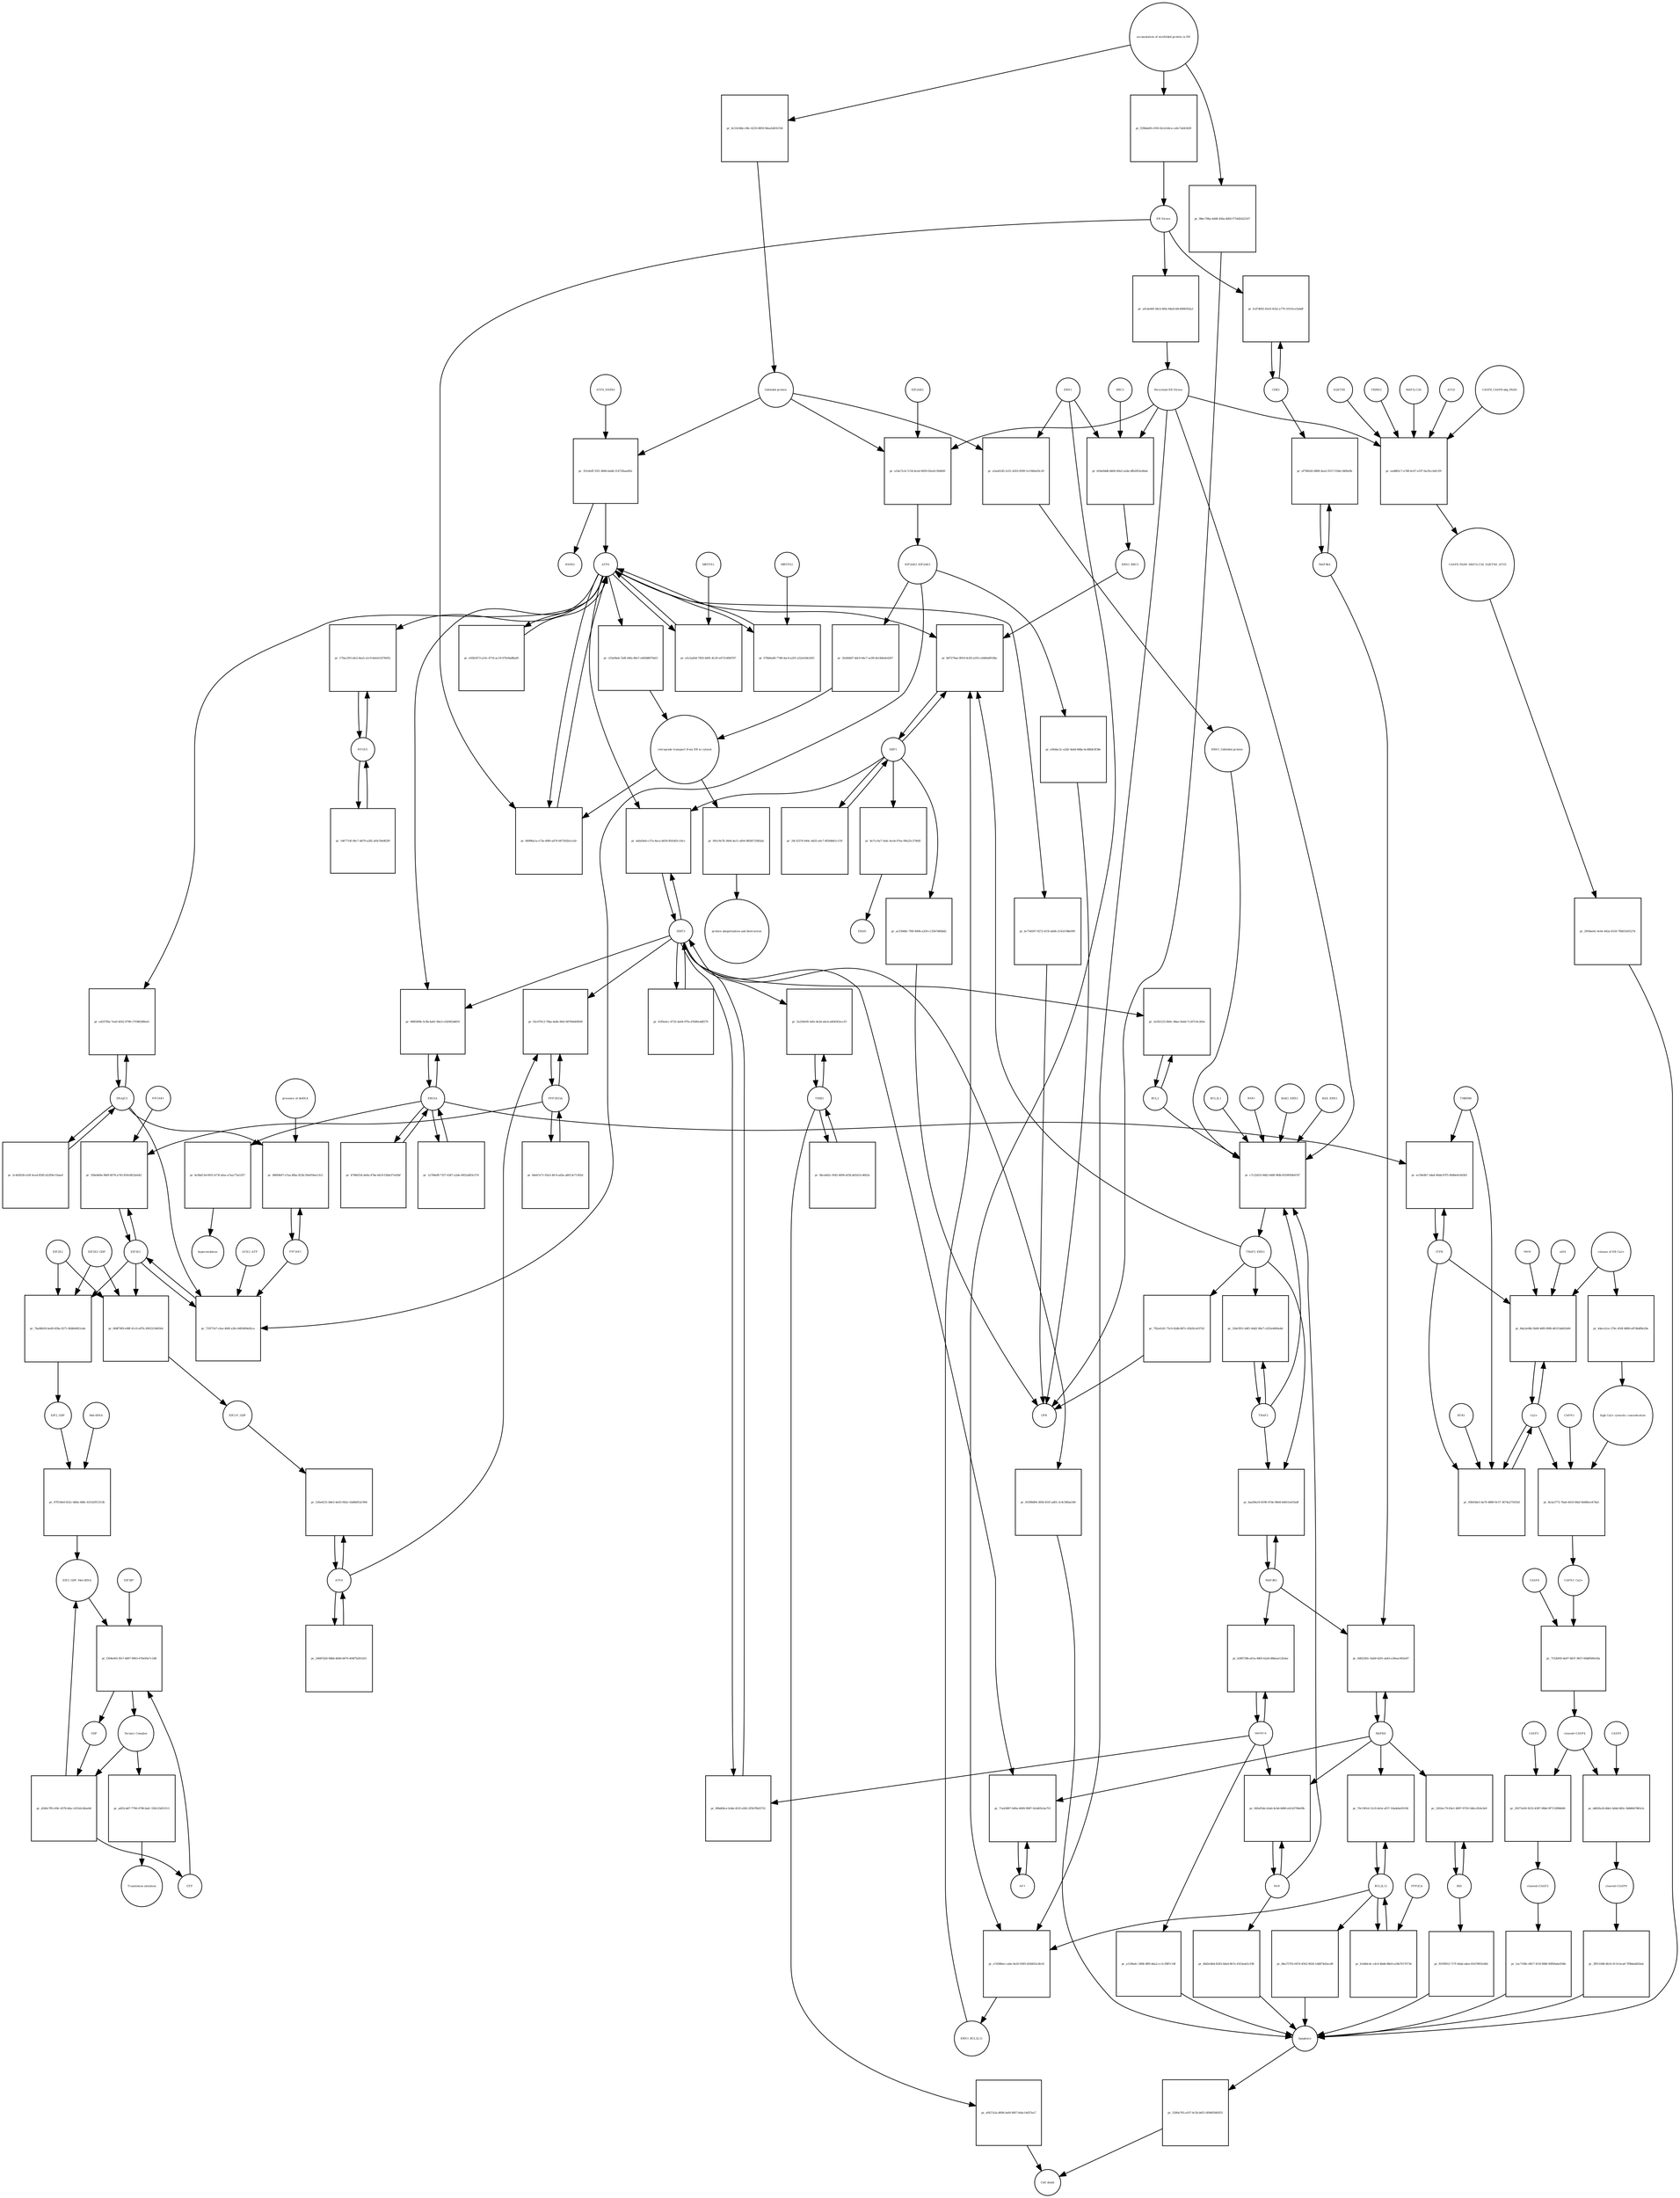 strict digraph  {
ATF6_HSPA5 [annotation="", bipartite=0, cls=complex, fontsize=4, label=ATF6_HSPA5, shape=circle];
"pr_331efeff-55f1-4666-bab8-214729aaefb2" [annotation="", bipartite=1, cls=process, fontsize=4, label="pr_331efeff-55f1-4666-bab8-214729aaefb2", shape=square];
ATF6 [annotation="urn_miriam_hgnc.symbol_ATF6", bipartite=0, cls=macromolecule, fontsize=4, label=ATF6, shape=circle];
HSPA5 [annotation="urn_miriam_hgnc.symbol_HSPA5", bipartite=0, cls=macromolecule, fontsize=4, label=HSPA5, shape=circle];
"Unfolded protein" [annotation="", bipartite=0, cls=macromolecule, fontsize=4, label="Unfolded protein", shape=circle];
ERN1 [annotation="urn_miriam_hgnc.symbol_ERN1", bipartite=0, cls=macromolecule, fontsize=4, label=ERN1, shape=circle];
"pr_a5ae61d5-2c01-4203-8590-1e1946a03c20" [annotation="", bipartite=1, cls=process, fontsize=4, label="pr_a5ae61d5-2c01-4203-8590-1e1946a03c20", shape=square];
"ERN1_Unfolded protein" [annotation="", bipartite=0, cls=complex, fontsize=4, label="ERN1_Unfolded protein", shape=circle];
EIF2AK3_EIF2AK3 [annotation="", bipartite=0, cls=complex, fontsize=4, label=EIF2AK3_EIF2AK3, shape=circle];
"pr_2fa9d4d7-4dc9-44c7-ac89-de148e6e4267" [annotation="", bipartite=1, cls=process, fontsize=4, label="pr_2fa9d4d7-4dc9-44c7-ac89-de148e6e4267", shape=square];
"retrograde transport from ER to cytosol" [annotation="", bipartite=0, cls=phenotype, fontsize=4, label="retrograde transport from ER to cytosol", shape=circle];
"pr_cf3a94eb-7a8f-44fa-86e7-e400d8070af2" [annotation="", bipartite=1, cls=process, fontsize=4, label="pr_cf3a94eb-7a8f-44fa-86e7-e400d8070af2", shape=square];
"pr_941c9e7b-3444-4a11-af64-9858572082ab" [annotation="", bipartite=1, cls=process, fontsize=4, label="pr_941c9e7b-3444-4a11-af64-9858572082ab", shape=square];
"protein ubiquitination and destruction" [annotation="", bipartite=0, cls=phenotype, fontsize=4, label="protein ubiquitination and destruction", shape=circle];
"pr_c7c22d33-9d42-448f-9fdb-6559950b47d7" [annotation="", bipartite=1, cls=process, fontsize=4, label="pr_c7c22d33-9d42-448f-9fdb-6559950b47d7", shape=square];
TRAF2_ERN1 [annotation="", bipartite=0, cls=complex, fontsize=4, label=TRAF2_ERN1, shape=circle];
BAK1_ERN1 [annotation="", bipartite=0, cls=complex, fontsize=4, label=BAK1_ERN1, shape=circle];
BAX_ERN1 [annotation="", bipartite=0, cls=complex, fontsize=4, label=BAX_ERN1, shape=circle];
BCL2 [annotation="urn_miriam_hgnc.symbol_BCL2", bipartite=0, cls="nucleic acid feature", fontsize=4, label=BCL2, shape=circle];
BCL2L1 [annotation="urn_miriam_hgnc.symbol_BCL2L1", bipartite=0, cls=macromolecule, fontsize=4, label=BCL2L1, shape=circle];
"Persistant ER Stress" [annotation="", bipartite=0, cls=phenotype, fontsize=4, label="Persistant ER Stress", shape=circle];
BAX [annotation="urn_miriam_hgnc.symbol_BAX", bipartite=0, cls=macromolecule, fontsize=4, label=BAX, shape=circle];
BAK1 [annotation="urn_miriam_hgnc.symbol_BAK1", bipartite=0, cls=macromolecule, fontsize=4, label=BAK1, shape=circle];
TRAF2 [annotation="urn_miriam_hgnc.symbol_TRAF2", bipartite=0, cls=macromolecule, fontsize=4, label=TRAF2, shape=circle];
XBP1 [annotation="urn_miriam_hgnc.symbol_XBP1", bipartite=0, cls=macromolecule, fontsize=4, label=XBP1, shape=circle];
"pr_8d7276ae-8919-4c83-a1f0-ce0d0a8916bc" [annotation="", bipartite=1, cls=process, fontsize=4, label="pr_8d7276ae-8919-4c83-a1f0-ce0d0a8916bc", shape=square];
ERN1_BBC3 [annotation="", bipartite=0, cls=complex, fontsize=4, label=ERN1_BBC3, shape=circle];
ERN1_BCL2L11 [annotation="", bipartite=0, cls=complex, fontsize=4, label=ERN1_BCL2L11, shape=circle];
"pr_29c32576-444c-4d35-a4c7-8f584b61c159" [annotation="", bipartite=1, cls=process, fontsize=4, label="pr_29c32576-444c-4d35-a4c7-8f584b61c159", shape=square];
"pr_4e7cc0a7-5edc-4ceb-97ee-99a25c374fd5" [annotation="", bipartite=1, cls=process, fontsize=4, label="pr_4e7cc0a7-5edc-4ceb-97ee-99a25c374fd5", shape=square];
ERAD [annotation="", bipartite=0, cls=phenotype, fontsize=4, label=ERAD, shape=circle];
"pr_ac539d8c-7f0f-4994-a329-c13567d60bd2" [annotation="", bipartite=1, cls=process, fontsize=4, label="pr_ac539d8c-7f0f-4994-a329-c13567d60bd2", shape=square];
UPR [annotation="", bipartite=0, cls=phenotype, fontsize=4, label=UPR, shape=circle];
"pr_33dcf951-b6f1-44d2-90e7-c625e4606a4d" [annotation="", bipartite=1, cls=process, fontsize=4, label="pr_33dcf951-b6f1-44d2-90e7-c625e4606a4d", shape=square];
MAPK8 [annotation="urn_miriam_hgnc.symbol_MAPK8", bipartite=0, cls=macromolecule, fontsize=4, label=MAPK8, shape=circle];
"pr_0d92283c-0ab9-4291-ab43-e36eac892e87" [annotation="", bipartite=1, cls=process, fontsize=4, label="pr_0d92283c-0ab9-4291-ab43-e36eac892e87", shape=square];
MAP3K4 [annotation="urn_miriam_hgnc.symbol_MAP3K4", bipartite=0, cls=macromolecule, fontsize=4, label=MAP3K4, shape=circle];
MAP3K5 [annotation="urn_miriam_hgnc.symbol_MAP3K5", bipartite=0, cls=macromolecule, fontsize=4, label=MAP3K5, shape=circle];
MAPK14 [annotation="urn_miriam_hgnc.symbol_MAPK14", bipartite=0, cls=macromolecule, fontsize=4, label=MAPK14, shape=circle];
"pr_b3f8739b-a01a-4805-b2a9-d8deae12b3ae" [annotation="", bipartite=1, cls=process, fontsize=4, label="pr_b3f8739b-a01a-4805-b2a9-d8deae12b3ae", shape=square];
"pr_a1186afc-2806-4ff6-b6a2-cc1c3987c16f" [annotation="", bipartite=1, cls=process, fontsize=4, label="pr_a1186afc-2806-4ff6-b6a2-cc1c3987c16f", shape=square];
Apoptosis [annotation="", bipartite=0, cls=phenotype, fontsize=4, label=Apoptosis, shape=circle];
DDIT3 [annotation="urn_miriam_hgnc.symbol_DDIT3", bipartite=0, cls=macromolecule, fontsize=4, label=DDIT3, shape=circle];
"pr_90bd04ce-b3da-451f-a582-2f5b7fb02752" [annotation="", bipartite=1, cls=process, fontsize=4, label="pr_90bd04ce-b3da-451f-a582-2f5b7fb02752", shape=square];
"pr_05398d94-3856-451f-ad01-2c4c58fae240" [annotation="", bipartite=1, cls=process, fontsize=4, label="pr_05398d94-3856-451f-ad01-2c4c58fae240", shape=square];
"pr_2e302125-6b0c-48ae-9a6d-7c207c9c2b5e" [annotation="", bipartite=1, cls=process, fontsize=4, label="pr_2e302125-6b0c-48ae-9a6d-7c207c9c2b5e", shape=square];
"pr_68996a1a-e73e-49f0-a476-067592b1e1a9" [annotation="", bipartite=1, cls=process, fontsize=4, label="pr_68996a1a-e73e-49f0-a476-067592b1e1a9", shape=square];
"ER Stress" [annotation="", bipartite=0, cls=phenotype, fontsize=4, label="ER Stress", shape=circle];
"pr_e5c2ad5d-7493-4d91-8c20-e473140fd707" [annotation="", bipartite=1, cls=process, fontsize=4, label="pr_e5c2ad5d-7493-4d91-8c20-e473140fd707", shape=square];
MBTPS1 [annotation="urn_miriam_hgnc.symbol_MBTPS1", bipartite=0, cls=macromolecule, fontsize=4, label=MBTPS1, shape=circle];
"pr_076b6a48-77d6-4ac4-a201-a52e03dcb5f1" [annotation="", bipartite=1, cls=process, fontsize=4, label="pr_076b6a48-77d6-4ac4-a201-a52e03dcb5f1", shape=square];
MBTPS2 [annotation="urn_miriam_hgnc.symbol_MBTPS2", bipartite=0, cls=macromolecule, fontsize=4, label=MBTPS2, shape=circle];
"pr_e93b5473-a10c-4716-ac19-67fe9adfbaf0" [annotation="", bipartite=1, cls=process, fontsize=4, label="pr_e93b5473-a10c-4716-ac19-67fe9adfbaf0", shape=square];
"pr_41f0a4cc-6732-4a04-97fa-d7b90cddf279" [annotation="", bipartite=1, cls=process, fontsize=4, label="pr_41f0a4cc-6732-4a04-97fa-d7b90cddf279", shape=square];
"pr_dafaf4eb-c37a-4eca-b650-ffd1d01c16cc" [annotation="", bipartite=1, cls=process, fontsize=4, label="pr_dafaf4eb-c37a-4eca-b650-ffd1d01c16cc", shape=square];
EIF2S1 [annotation="urn_miriam_hgnc.symbol_EIF2S1", bipartite=0, cls=macromolecule, fontsize=4, label=EIF2S1, shape=circle];
"pr_725f71b7-cfee-406f-a3fe-44f0499e82ca" [annotation="", bipartite=1, cls=process, fontsize=4, label="pr_725f71b7-cfee-406f-a3fe-44f0499e82ca", shape=square];
GCN2_ATP [annotation="", bipartite=0, cls=complex, fontsize=4, label=GCN2_ATP, shape=circle];
EIF2AK2 [annotation="urn_miriam_hgnc.symbol_EIF2AK2", bipartite=0, cls=macromolecule, fontsize=4, label=EIF2AK2, shape=circle];
DNAJC3 [annotation="urn_miriam_hgnc.symbol_DNAJC3", bipartite=0, cls=macromolecule, fontsize=4, label=DNAJC3, shape=circle];
EIF2S2 [annotation="urn_miriam_hgnc.symbol_EIF2S2", bipartite=0, cls=macromolecule, fontsize=4, label=EIF2S2, shape=circle];
"pr_7ba06b50-be49-458a-9271-8fdb40821a4e" [annotation="", bipartite=1, cls=process, fontsize=4, label="pr_7ba06b50-be49-458a-9271-8fdb40821a4e", shape=square];
EIF2S3_GDP [annotation="", bipartite=0, cls=complex, fontsize=4, label=EIF2S3_GDP, shape=circle];
EIF2_GDP [annotation="", bipartite=0, cls=complex, fontsize=4, label=EIF2_GDP, shape=circle];
"EIF2_GDP_Met-tRNA" [annotation="", bipartite=0, cls=complex, fontsize=4, label="EIF2_GDP_Met-tRNA", shape=circle];
"pr_f304e491-ffe7-4d97-9963-670e95e7c1d8" [annotation="", bipartite=1, cls=process, fontsize=4, label="pr_f304e491-ffe7-4d97-9963-670e95e7c1d8", shape=square];
"Ternary Complex" [annotation="", bipartite=0, cls=complex, fontsize=4, label="Ternary Complex", shape=circle];
"EIF2B*" [annotation="", bipartite=0, cls=complex, fontsize=4, label="EIF2B*", shape=circle];
GTP [annotation="urn_miriam_obo.chebi_CHEBI%3A57600", bipartite=0, cls="simple chemical", fontsize=4, label=GTP, shape=circle];
GDP [annotation="urn_miriam_obo.chebi_CHEBI%3A65180", bipartite=0, cls="simple chemical", fontsize=4, label=GDP, shape=circle];
"pr_d240c7f9-c69c-437b-bfac-d31b2cbfae0d" [annotation="", bipartite=1, cls=process, fontsize=4, label="pr_d240c7f9-c69c-437b-bfac-d31b2cbfae0d", shape=square];
ATF4 [annotation="urn_miriam_hgnc.symbol_ATF4", bipartite=0, cls=macromolecule, fontsize=4, label=ATF4, shape=circle];
"pr_526e4231-b8e5-4e63-942e-1bd66052c99d" [annotation="", bipartite=1, cls=process, fontsize=4, label="pr_526e4231-b8e5-4e63-942e-1bd66052c99d", shape=square];
"EIF2-P_GDP" [annotation="", bipartite=0, cls=complex, fontsize=4, label="EIF2-P_GDP", shape=circle];
"pr_24687d26-08bb-4b0b-b670-404f7b201d15" [annotation="", bipartite=1, cls=process, fontsize=4, label="pr_24687d26-08bb-4b0b-b670-404f7b201d15", shape=square];
PPP1R15A [annotation="urn_miriam_hgnc.symbol_PPP1R15A", bipartite=0, cls=macromolecule, fontsize=4, label=PPP1R15A, shape=circle];
"pr_02c67613-70ba-4a8e-8faf-687f6440856f" [annotation="", bipartite=1, cls=process, fontsize=4, label="pr_02c67613-70ba-4a8e-8faf-687f6440856f", shape=square];
"pr_b0eb7e71-93a5-4fc9-ad2e-a8013e71302d" [annotation="", bipartite=1, cls=process, fontsize=4, label="pr_b0eb7e71-93a5-4fc9-ad2e-a8013e71302d", shape=square];
"pr_ad25c4d7-7796-4796-bafc-53b123d51513" [annotation="", bipartite=1, cls=process, fontsize=4, label="pr_ad25c4d7-7796-4796-bafc-53b123d51513", shape=square];
"Translation initiation" [annotation="", bipartite=0, cls=phenotype, fontsize=4, label="Translation initiation", shape=circle];
"pr_baa00a16-8190-47de-9b64-b4651e61fadf" [annotation="", bipartite=1, cls=process, fontsize=4, label="pr_baa00a16-8190-47de-9b64-b4651e61fadf", shape=square];
ERO1A [annotation="urn_miriam_hgnc.symbol_ERO1A", bipartite=0, cls=macromolecule, fontsize=4, label=ERO1A, shape=circle];
"pr_98850f9b-3c9b-4a81-9be3-c62f4f2dd01f" [annotation="", bipartite=1, cls=process, fontsize=4, label="pr_98850f9b-3c9b-4a81-9be3-c62f4f2dd01f", shape=square];
"pr_1a708ef8-7357-4367-a2de-4952a803c574" [annotation="", bipartite=1, cls=process, fontsize=4, label="pr_1a708ef8-7357-4367-a2de-4952a803c574", shape=square];
"pr_358eb69a-9bf9-4076-a745-850c8632e642" [annotation="", bipartite=1, cls=process, fontsize=4, label="pr_358eb69a-9bf9-4076-a745-850c8632e642", shape=square];
EIF2AK1 [annotation="urn_miriam_hgnc.symbol_EIF2AK1", bipartite=0, cls=macromolecule, fontsize=4, label=EIF2AK1, shape=circle];
"pr_045ef5de-b3a6-4cb6-8d90-e4143790ef0b" [annotation="", bipartite=1, cls=process, fontsize=4, label="pr_045ef5de-b3a6-4cb6-8d90-e4143790ef0b", shape=square];
"pr_46d2e4b4-8283-4da4-8b7e-4353ea61cf38" [annotation="", bipartite=1, cls=process, fontsize=4, label="pr_46d2e4b4-8283-4da4-8b7e-4353ea61cf38", shape=square];
"Ca2+" [annotation="urn_miriam_obo.chebi_CHEBI%3A29108", bipartite=0, cls="simple chemical", fontsize=4, label="Ca2+", shape=circle];
"pr_84a2e04b-5b68-46f0-89f6-d6315dd41b06" [annotation="", bipartite=1, cls=process, fontsize=4, label="pr_84a2e04b-5b68-46f0-89f6-d6315dd41b06", shape=square];
"release of ER Ca2+" [annotation="", bipartite=0, cls=phenotype, fontsize=4, label="release of ER Ca2+", shape=circle];
ITPR [annotation="urn_miriam_hgnc.symbol_ITPR1|urn_miriam_hgnc.symbol_ITPR2|urn_miriam_hgnc.symbol_ITPR3", bipartite=0, cls=macromolecule, fontsize=4, label=ITPR, shape=circle];
MAM [annotation="", bipartite=0, cls=phenotype, fontsize=4, label=MAM, shape=circle];
s619 [annotation="", bipartite=0, cls=complex, fontsize=4, label=s619, shape=circle];
"pr_ef7082d5-8800-4ea2-9127-f1b6c3400e0b" [annotation="", bipartite=1, cls=process, fontsize=4, label="pr_ef7082d5-8800-4ea2-9127-f1b6c3400e0b", shape=square];
CDK5 [annotation="urn_miriam_hgnc.symbol_CDK5", bipartite=0, cls=macromolecule, fontsize=4, label=CDK5, shape=circle];
"pr_fcd74001-83c6-41b2-a770-10101ce5ebdf" [annotation="", bipartite=1, cls="uncertain process", fontsize=4, label="pr_fcd74001-83c6-41b2-a770-10101ce5ebdf", shape=square];
"pr_5280a705-a107-4c5b-b651-6f04650fd555" [annotation="", bipartite=1, cls=process, fontsize=4, label="pr_5280a705-a107-4c5b-b651-6f04650fd555", shape=square];
"Cell death" [annotation="", bipartite=0, cls=phenotype, fontsize=4, label="Cell death", shape=circle];
"pr_93b93de5-4a70-4889-9c57-3674a275032d" [annotation="", bipartite=1, cls=process, fontsize=4, label="pr_93b93de5-4a70-4889-9c57-3674a275032d", shape=square];
TMBIM6 [annotation="urn_miriam_hgnc.symbol_TMBIM6", bipartite=0, cls=macromolecule, fontsize=4, label=TMBIM6, shape=circle];
RYR1 [annotation="urn_miriam_hgnc.symbol_RYR1", bipartite=0, cls=macromolecule, fontsize=4, label=RYR1, shape=circle];
EIF2AK3 [annotation="urn_miriam_hgnc.symbol_EIF2AK3", bipartite=0, cls=macromolecule, fontsize=4, label=EIF2AK3, shape=circle];
"pr_a14a71cb-7c54-4ced-9d59-02eefc584400" [annotation="", bipartite=1, cls=process, fontsize=4, label="pr_a14a71cb-7c54-4ced-9d59-02eefc584400", shape=square];
"pr_bc6bd13d-6931-473f-afee-a7aa175a5357" [annotation="", bipartite=1, cls=process, fontsize=4, label="pr_bc6bd13d-6931-473f-afee-a7aa175a5357", shape=square];
hyperoxidation [annotation="", bipartite=0, cls=phenotype, fontsize=4, label=hyperoxidation, shape=circle];
"pr_470b0554-de8a-47be-b419-f2bdcf7e42bf" [annotation="", bipartite=1, cls=process, fontsize=4, label="pr_470b0554-de8a-47be-b419-f2bdcf7e42bf", shape=square];
"pr_a0cbe40f-28c6-4f0e-84e8-b9c4906592a3" [annotation="", bipartite=1, cls=process, fontsize=4, label="pr_a0cbe40f-28c6-4f0e-84e8-b9c4906592a3", shape=square];
"CASP8_CASP8-ubq_FADD" [annotation="", bipartite=0, cls=complex, fontsize=4, label="CASP8_CASP8-ubq_FADD", shape=circle];
"pr_ead865c7-a748-4c67-a197-6a35ccbd11f9" [annotation="", bipartite=1, cls=process, fontsize=4, label="pr_ead865c7-a748-4c67-a197-6a35ccbd11f9", shape=square];
"SQSTM1 " [annotation="urn_miriam_hgnc.symbol_SQSTM1", bipartite=0, cls=macromolecule, fontsize=4, label="SQSTM1 ", shape=circle];
CASP8_FADD_MAP1LC3A_SQSTM1_ATG5 [annotation="", bipartite=0, cls=complex, fontsize=4, label=CASP8_FADD_MAP1LC3A_SQSTM1_ATG5, shape=circle];
TRIM13 [annotation="urn_miriam_hgnc.symbol_TRIM13", bipartite=0, cls=macromolecule, fontsize=4, label=TRIM13, shape=circle];
MAP1LC3A [annotation="urn_miriam_hgnc.symbol_MAP1LC3A", bipartite=0, cls=macromolecule, fontsize=4, label=MAP1LC3A, shape=circle];
ATG5 [annotation="urn_miriam_hgnc.symbol_ATG5", bipartite=0, cls=macromolecule, fontsize=4, label=ATG5, shape=circle];
"pr_2959ae0c-4c0e-442a-8150-7fb83343527d" [annotation="", bipartite=1, cls=process, fontsize=4, label="pr_2959ae0c-4c0e-442a-8150-7fb83343527d", shape=square];
"AP-1" [annotation="urn_miriam_hgnc.symbol_FOS|urn_miriam_hgnc.symbol_FOSB|urn_miriam_hgnc.symbol_FOSL1|urn_miriam_hgnc.symbol_FOSL2|urn_miriam_hgnc.symbol_JUN|urn_miriam_hgnc.symbol_JUNB|urn_miriam_hgnc.symbol_JUND", bipartite=0, cls=macromolecule, fontsize=4, label="AP-1", shape=circle];
"pr_71a43897-0d9a-4009-9987-9cb405cba753" [annotation="", bipartite=1, cls=process, fontsize=4, label="pr_71a43897-0d9a-4009-9987-9cb405cba753", shape=square];
"pr_d96f4b97-e7ea-4fba-923b-50e059ee13c5" [annotation="", bipartite=1, cls=process, fontsize=4, label="pr_d96f4b97-e7ea-4fba-923b-50e059ee13c5", shape=square];
"presence of dsRNA" [annotation="", bipartite=0, cls=phenotype, fontsize=4, label="presence of dsRNA", shape=circle];
"Met-tRNA" [annotation="urn_miriam_hgnc_HGNC%3A34779", bipartite=0, cls="nucleic acid feature", fontsize=4, label="Met-tRNA", shape=circle];
"pr_07f530e0-832c-4b9a-9d8c-43142915313b" [annotation="", bipartite=1, cls=process, fontsize=4, label="pr_07f530e0-832c-4b9a-9d8c-43142915313b", shape=square];
"pr_068f76f9-e98f-41c0-a97b-309233340564" [annotation="", bipartite=1, cls=process, fontsize=4, label="pr_068f76f9-e98f-41c0-a97b-309233340564", shape=square];
"accumulation of misfolded protein in ER" [annotation="", bipartite=0, cls=phenotype, fontsize=4, label="accumulation of misfolded protein in ER", shape=circle];
"pr_4c53c6bb-c06c-4235-8859-94ea5d61b7d4" [annotation="", bipartite=1, cls=process, fontsize=4, label="pr_4c53c6bb-c06c-4235-8859-94ea5d61b7d4", shape=square];
"pr_f29bda69-c930-42cd-b4ce-ce6c7a643430" [annotation="", bipartite=1, cls=process, fontsize=4, label="pr_f29bda69-c930-42cd-b4ce-ce6c7a643430", shape=square];
"pr_98ec706a-4d48-456a-8d92-f716d2422107" [annotation="", bipartite=1, cls=process, fontsize=4, label="pr_98ec706a-4d48-456a-8d92-f716d2422107", shape=square];
"pr_e56dac2c-a2d2-4a6d-8dba-bc48fde3f38e" [annotation="", bipartite=1, cls=process, fontsize=4, label="pr_e56dac2c-a2d2-4a6d-8dba-bc48fde3f38e", shape=square];
"pr_792a41d1-73c0-42db-887c-62b5fce63742" [annotation="", bipartite=1, cls=process, fontsize=4, label="pr_792a41d1-73c0-42db-887c-62b5fce63742", shape=square];
"pr_bc754507-9272-415f-ab0b-215cb7d8e095" [annotation="", bipartite=1, cls=process, fontsize=4, label="pr_bc754507-9272-415f-ab0b-215cb7d8e095", shape=square];
BCL2L11 [annotation="urn_miriam_hgnc.symbol_BCL2L11", bipartite=0, cls=macromolecule, fontsize=4, label=BCL2L11, shape=circle];
"pr_70c1901d-12c9-4e5e-af57-10adebe01036" [annotation="", bipartite=1, cls=process, fontsize=4, label="pr_70c1901d-12c9-4e5e-af57-10adebe01036", shape=square];
BID [annotation="urn_miriam_hgnc.symbol_BID", bipartite=0, cls=macromolecule, fontsize=4, label=BID, shape=circle];
"pr_3202ec79-83e1-4897-9729-546ccfb3e3e9" [annotation="", bipartite=1, cls=process, fontsize=4, label="pr_3202ec79-83e1-4897-9729-546ccfb3e3e9", shape=square];
"pr_86a72703-047d-4502-9026-1dd874d2ecd8" [annotation="", bipartite=1, cls=process, fontsize=4, label="pr_86a72703-047d-4502-9026-1dd874d2ecd8", shape=square];
"pr_f01f9053-717f-44ab-a4ee-81b7981fe4fd" [annotation="", bipartite=1, cls=process, fontsize=4, label="pr_f01f9053-717f-44ab-a4ee-81b7981fe4fd", shape=square];
"pr_e7d386ee-cabe-4e20-9585-fd36652c8e16" [annotation="", bipartite=1, cls=process, fontsize=4, label="pr_e7d386ee-cabe-4e20-9585-fd36652c8e16", shape=square];
"pr_b54a9ddb-bb60-49a3-a2de-dfb2852e46ab" [annotation="", bipartite=1, cls=process, fontsize=4, label="pr_b54a9ddb-bb60-49a3-a2de-dfb2852e46ab", shape=square];
BBC3 [annotation="urn_miriam_hgnc.symbol_BBC3", bipartite=0, cls=macromolecule, fontsize=4, label=BBC3, shape=circle];
"pr_b1d4dcdc-cdc0-4bdd-88e9-a16b70170734" [annotation="", bipartite=1, cls=process, fontsize=4, label="pr_b1d4dcdc-cdc0-4bdd-88e9-a16b70170734", shape=square];
PPP2CA [annotation="urn_miriam_hgnc.symbol_PPP2CA", bipartite=0, cls=macromolecule, fontsize=4, label=PPP2CA, shape=circle];
TRIB3 [annotation="urn_miriam_hgnc.symbol_TRIB3", bipartite=0, cls=macromolecule, fontsize=4, label=TRIB3, shape=circle];
"pr_5a229e09-3efe-4e2d-abcb-a6643f2eccf3" [annotation="", bipartite=1, cls=process, fontsize=4, label="pr_5a229e09-3efe-4e2d-abcb-a6643f2eccf3", shape=square];
"pr_0bceb62c-f042-4094-af58-dd1b31c4602e" [annotation="", bipartite=1, cls=process, fontsize=4, label="pr_0bceb62c-f042-4094-af58-dd1b31c4602e", shape=square];
"pr_af427a2a-d696-4afd-9fd7-0abc14d37ea7" [annotation="", bipartite=1, cls=process, fontsize=4, label="pr_af427a2a-d696-4afd-9fd7-0abc14d37ea7", shape=square];
"pr_44ece2ce-278c-450f-8889-e874bdf8e29e" [annotation="", bipartite=1, cls=process, fontsize=4, label="pr_44ece2ce-278c-450f-8889-e874bdf8e29e", shape=square];
"high Ca2+ cytosolic concentration" [annotation="", bipartite=0, cls=phenotype, fontsize=4, label="high Ca2+ cytosolic concentration", shape=circle];
"pr_e4257f6a-7ea9-4502-9799-17f386389a41" [annotation="", bipartite=1, cls=process, fontsize=4, label="pr_e4257f6a-7ea9-4502-9799-17f386389a41", shape=square];
"pr_2c4d3028-e16f-4ced-8585-d22f9e11bae4" [annotation="", bipartite=1, cls=process, fontsize=4, label="pr_2c4d3028-e16f-4ced-8585-d22f9e11bae4", shape=square];
"pr_ec59e9b7-3da8-40dd-87f5-49d9e0c0d363" [annotation="", bipartite=1, cls=process, fontsize=4, label="pr_ec59e9b7-3da8-40dd-87f5-49d9e0c0d363", shape=square];
CASP4 [annotation="urn_miriam_hgnc.symbol_CASP4", bipartite=0, cls=macromolecule, fontsize=4, label=CASP4, shape=circle];
"pr_71f2b95f-da97-4837-9657-66bff680cfda" [annotation="", bipartite=1, cls=process, fontsize=4, label="pr_71f2b95f-da97-4837-9657-66bff680cfda", shape=square];
"cleaved~CASP4" [annotation="urn_miriam_hgnc.symbol_CASP4", bipartite=0, cls=macromolecule, fontsize=4, label="cleaved~CASP4", shape=circle];
"CAPN1_Ca2+" [annotation="", bipartite=0, cls=complex, fontsize=4, label="CAPN1_Ca2+", shape=circle];
CASP3 [annotation="urn_miriam_hgnc.symbol_CASP3", bipartite=0, cls=macromolecule, fontsize=4, label=CASP3, shape=circle];
"pr_29273a50-9233-4387-99b6-9f7132f86668" [annotation="", bipartite=1, cls=process, fontsize=4, label="pr_29273a50-9233-4387-99b6-9f7132f86668", shape=square];
"cleaved~CASP3" [annotation="urn_miriam_hgnc.symbol_CASP3", bipartite=0, cls=macromolecule, fontsize=4, label="cleaved~CASP3", shape=circle];
CASP9 [annotation="urn_miriam_hgnc.symbol_CSAP9", bipartite=0, cls=macromolecule, fontsize=4, label=CASP9, shape=circle];
"pr_dd65fa24-dbb1-4d4d-865c-9db8647865cb" [annotation="", bipartite=1, cls=process, fontsize=4, label="pr_dd65fa24-dbb1-4d4d-865c-9db8647865cb", shape=square];
"cleaved~CASP9" [annotation="urn_miriam_hgnc.symbol_CASP9", bipartite=0, cls=macromolecule, fontsize=4, label="cleaved~CASP9", shape=circle];
CAPN1 [annotation="urn_miriam_hgnc.symbol_CAPN1", bipartite=0, cls=macromolecule, fontsize=4, label=CAPN1, shape=circle];
"pr_8e2a3772-7bab-4410-84af-6b48bce474a5" [annotation="", bipartite=1, cls=process, fontsize=4, label="pr_8e2a3772-7bab-4410-84af-6b48bce474a5", shape=square];
"pr_1ac7108c-6817-415f-89bf-00f00a6e934b" [annotation="", bipartite=1, cls=process, fontsize=4, label="pr_1ac7108c-6817-415f-89bf-00f00a6e934b", shape=square];
"pr_3f9110d8-4b14-4114-bca6-7f9b6ab820ab" [annotation="", bipartite=1, cls=process, fontsize=4, label="pr_3f9110d8-4b14-4114-bca6-7f9b6ab820ab", shape=square];
HYOU1 [annotation="urn_miriam_hgnc.symbol_HYOU1", bipartite=0, cls=macromolecule, fontsize=4, label=HYOU1, shape=circle];
"pr_170ac293-efe2-4ee5-a1c9-8eb3c027b052" [annotation="", bipartite=1, cls=process, fontsize=4, label="pr_170ac293-efe2-4ee5-a1c9-8eb3c027b052", shape=square];
"pr_1467714f-06c7-4d79-a282-af0c59e8f2f9" [annotation="", bipartite=1, cls=process, fontsize=4, label="pr_1467714f-06c7-4d79-a282-af0c59e8f2f9", shape=square];
ATF6_HSPA5 -> "pr_331efeff-55f1-4666-bab8-214729aaefb2"  [annotation="", interaction_type=consumption];
"pr_331efeff-55f1-4666-bab8-214729aaefb2" -> ATF6  [annotation="", interaction_type=production];
"pr_331efeff-55f1-4666-bab8-214729aaefb2" -> HSPA5  [annotation="", interaction_type=production];
ATF6 -> "pr_cf3a94eb-7a8f-44fa-86e7-e400d8070af2"  [annotation="", interaction_type=consumption];
ATF6 -> "pr_8d7276ae-8919-4c83-a1f0-ce0d0a8916bc"  [annotation="urn_miriam_pubmed_26587781|urn_miriam_pubmed_23430059", interaction_type=catalysis];
ATF6 -> "pr_68996a1a-e73e-49f0-a476-067592b1e1a9"  [annotation="", interaction_type=consumption];
ATF6 -> "pr_e5c2ad5d-7493-4d91-8c20-e473140fd707"  [annotation="", interaction_type=consumption];
ATF6 -> "pr_076b6a48-77d6-4ac4-a201-a52e03dcb5f1"  [annotation="", interaction_type=consumption];
ATF6 -> "pr_e93b5473-a10c-4716-ac19-67fe9adfbaf0"  [annotation="", interaction_type=consumption];
ATF6 -> "pr_dafaf4eb-c37a-4eca-b650-ffd1d01c16cc"  [annotation="urn_miriam_pubmed_26587781|urn_miriam_pubmed_17991856|urn_miriam_pubmed_28843399", interaction_type=catalysis];
ATF6 -> "pr_98850f9b-3c9b-4a81-9be3-c62f4f2dd01f"  [annotation="urn_miriam_pubmed_23850759|urn_miriam_pubmed_25387528", interaction_type=catalysis];
ATF6 -> "pr_bc754507-9272-415f-ab0b-215cb7d8e095"  [annotation="", interaction_type=consumption];
ATF6 -> "pr_e4257f6a-7ea9-4502-9799-17f386389a41"  [annotation="urn_miriam_pubmed_12601012|urn_miriam_pubmed_18360008", interaction_type=catalysis];
ATF6 -> "pr_170ac293-efe2-4ee5-a1c9-8eb3c027b052"  [annotation=urn_miriam_pubmed_18360008, interaction_type=catalysis];
"Unfolded protein" -> "pr_331efeff-55f1-4666-bab8-214729aaefb2"  [annotation="urn_miriam_pubmed_19509052|urn_miriam_pubmed_12847084|urn_miriam_pubmed_23850759", interaction_type=catalysis];
"Unfolded protein" -> "pr_a5ae61d5-2c01-4203-8590-1e1946a03c20"  [annotation="", interaction_type=consumption];
"Unfolded protein" -> "pr_a14a71cb-7c54-4ced-9d59-02eefc584400"  [annotation=urn_miriam_pubmed_17991856, interaction_type=catalysis];
ERN1 -> "pr_a5ae61d5-2c01-4203-8590-1e1946a03c20"  [annotation="", interaction_type=consumption];
ERN1 -> "pr_e7d386ee-cabe-4e20-9585-fd36652c8e16"  [annotation="", interaction_type=consumption];
ERN1 -> "pr_b54a9ddb-bb60-49a3-a2de-dfb2852e46ab"  [annotation="", interaction_type=consumption];
"pr_a5ae61d5-2c01-4203-8590-1e1946a03c20" -> "ERN1_Unfolded protein"  [annotation="", interaction_type=production];
"ERN1_Unfolded protein" -> "pr_c7c22d33-9d42-448f-9fdb-6559950b47d7"  [annotation="", interaction_type=consumption];
EIF2AK3_EIF2AK3 -> "pr_2fa9d4d7-4dc9-44c7-ac89-de148e6e4267"  [annotation="", interaction_type=consumption];
EIF2AK3_EIF2AK3 -> "pr_725f71b7-cfee-406f-a3fe-44f0499e82ca"  [annotation="urn_miriam_pubmed_12667446|urn_miriam_pubmed_16246152|urn_miriam_pubmed_12601012|urn_miriam_pubmed_23850759|urn_miriam_pubmed_18360008|urn_miriam_pubmed_26587781", interaction_type=catalysis];
EIF2AK3_EIF2AK3 -> "pr_e56dac2c-a2d2-4a6d-8dba-bc48fde3f38e"  [annotation="", interaction_type=consumption];
"pr_2fa9d4d7-4dc9-44c7-ac89-de148e6e4267" -> "retrograde transport from ER to cytosol"  [annotation="", interaction_type=production];
"retrograde transport from ER to cytosol" -> "pr_941c9e7b-3444-4a11-af64-9858572082ab"  [annotation="", interaction_type=consumption];
"retrograde transport from ER to cytosol" -> "pr_68996a1a-e73e-49f0-a476-067592b1e1a9"  [annotation="urn_miriam_pubmed_18360008|urn_miriam_pubmed_17991856|urn_miriam_pubmed_26587781|urn_miriam_pubmed_12847084", interaction_type=inhibition];
"pr_cf3a94eb-7a8f-44fa-86e7-e400d8070af2" -> "retrograde transport from ER to cytosol"  [annotation="", interaction_type=production];
"pr_941c9e7b-3444-4a11-af64-9858572082ab" -> "protein ubiquitination and destruction"  [annotation="", interaction_type=production];
"pr_c7c22d33-9d42-448f-9fdb-6559950b47d7" -> TRAF2_ERN1  [annotation="", interaction_type=production];
TRAF2_ERN1 -> "pr_8d7276ae-8919-4c83-a1f0-ce0d0a8916bc"  [annotation="urn_miriam_pubmed_26587781|urn_miriam_pubmed_23430059", interaction_type=catalysis];
TRAF2_ERN1 -> "pr_33dcf951-b6f1-44d2-90e7-c625e4606a4d"  [annotation=urn_miriam_pubmed_23850759, interaction_type=catalysis];
TRAF2_ERN1 -> "pr_baa00a16-8190-47de-9b64-b4651e61fadf"  [annotation=urn_miriam_pubmed_23850759, interaction_type=catalysis];
TRAF2_ERN1 -> "pr_792a41d1-73c0-42db-887c-62b5fce63742"  [annotation="", interaction_type=consumption];
BAK1_ERN1 -> "pr_c7c22d33-9d42-448f-9fdb-6559950b47d7"  [annotation="urn_miriam_pubmed_23850759|urn_miriam_pubmed_23430059|urn_miriam_pubmed_26587781", interaction_type=catalysis];
BAX_ERN1 -> "pr_c7c22d33-9d42-448f-9fdb-6559950b47d7"  [annotation="urn_miriam_pubmed_23850759|urn_miriam_pubmed_23430059|urn_miriam_pubmed_26587781", interaction_type=catalysis];
BCL2 -> "pr_c7c22d33-9d42-448f-9fdb-6559950b47d7"  [annotation="urn_miriam_pubmed_23850759|urn_miriam_pubmed_23430059|urn_miriam_pubmed_26587781", interaction_type=inhibition];
BCL2 -> "pr_2e302125-6b0c-48ae-9a6d-7c207c9c2b5e"  [annotation="", interaction_type=consumption];
BCL2L1 -> "pr_c7c22d33-9d42-448f-9fdb-6559950b47d7"  [annotation="urn_miriam_pubmed_23850759|urn_miriam_pubmed_23430059|urn_miriam_pubmed_26587781", interaction_type=inhibition];
"Persistant ER Stress" -> "pr_c7c22d33-9d42-448f-9fdb-6559950b47d7"  [annotation="urn_miriam_pubmed_23850759|urn_miriam_pubmed_23430059|urn_miriam_pubmed_26587781", interaction_type=inhibition];
"Persistant ER Stress" -> "pr_a14a71cb-7c54-4ced-9d59-02eefc584400"  [annotation=urn_miriam_pubmed_17991856, interaction_type=catalysis];
"Persistant ER Stress" -> "pr_ead865c7-a748-4c67-a197-6a35ccbd11f9"  [annotation=urn_miriam_pubmed_17991856, interaction_type=catalysis];
"Persistant ER Stress" -> "pr_e7d386ee-cabe-4e20-9585-fd36652c8e16"  [annotation="urn_miriam_pubmed_23850759|urn_miriam_pubmed_23430059|urn_miriam_pubmed_26587781", interaction_type=inhibition];
"Persistant ER Stress" -> "pr_b54a9ddb-bb60-49a3-a2de-dfb2852e46ab"  [annotation="urn_miriam_pubmed_23430059|urn_miriam_pubmed_17991856", interaction_type=inhibition];
BAX -> "pr_c7c22d33-9d42-448f-9fdb-6559950b47d7"  [annotation="urn_miriam_pubmed_23850759|urn_miriam_pubmed_23430059|urn_miriam_pubmed_26587781", interaction_type=catalysis];
BAX -> "pr_045ef5de-b3a6-4cb6-8d90-e4143790ef0b"  [annotation="", interaction_type=consumption];
BAX -> "pr_46d2e4b4-8283-4da4-8b7e-4353ea61cf38"  [annotation="", interaction_type=consumption];
BAK1 -> "pr_c7c22d33-9d42-448f-9fdb-6559950b47d7"  [annotation="urn_miriam_pubmed_23850759|urn_miriam_pubmed_23430059|urn_miriam_pubmed_26587781", interaction_type=catalysis];
TRAF2 -> "pr_c7c22d33-9d42-448f-9fdb-6559950b47d7"  [annotation="", interaction_type=consumption];
TRAF2 -> "pr_33dcf951-b6f1-44d2-90e7-c625e4606a4d"  [annotation="", interaction_type=consumption];
TRAF2 -> "pr_baa00a16-8190-47de-9b64-b4651e61fadf"  [annotation=urn_miriam_pubmed_23850759, interaction_type=catalysis];
XBP1 -> "pr_8d7276ae-8919-4c83-a1f0-ce0d0a8916bc"  [annotation="", interaction_type=consumption];
XBP1 -> "pr_29c32576-444c-4d35-a4c7-8f584b61c159"  [annotation="", interaction_type=consumption];
XBP1 -> "pr_4e7cc0a7-5edc-4ceb-97ee-99a25c374fd5"  [annotation="", interaction_type=consumption];
XBP1 -> "pr_ac539d8c-7f0f-4994-a329-c13567d60bd2"  [annotation="", interaction_type=consumption];
XBP1 -> "pr_dafaf4eb-c37a-4eca-b650-ffd1d01c16cc"  [annotation="urn_miriam_pubmed_26587781|urn_miriam_pubmed_17991856|urn_miriam_pubmed_28843399", interaction_type=catalysis];
"pr_8d7276ae-8919-4c83-a1f0-ce0d0a8916bc" -> XBP1  [annotation="", interaction_type=production];
ERN1_BBC3 -> "pr_8d7276ae-8919-4c83-a1f0-ce0d0a8916bc"  [annotation="urn_miriam_pubmed_26587781|urn_miriam_pubmed_23430059", interaction_type=catalysis];
ERN1_BCL2L11 -> "pr_8d7276ae-8919-4c83-a1f0-ce0d0a8916bc"  [annotation="urn_miriam_pubmed_26587781|urn_miriam_pubmed_23430059", interaction_type=catalysis];
"pr_29c32576-444c-4d35-a4c7-8f584b61c159" -> XBP1  [annotation="", interaction_type=production];
"pr_4e7cc0a7-5edc-4ceb-97ee-99a25c374fd5" -> ERAD  [annotation="", interaction_type=production];
"pr_ac539d8c-7f0f-4994-a329-c13567d60bd2" -> UPR  [annotation="", interaction_type=production];
"pr_33dcf951-b6f1-44d2-90e7-c625e4606a4d" -> TRAF2  [annotation="", interaction_type=production];
MAPK8 -> "pr_0d92283c-0ab9-4291-ab43-e36eac892e87"  [annotation="", interaction_type=consumption];
MAPK8 -> "pr_045ef5de-b3a6-4cb6-8d90-e4143790ef0b"  [annotation="urn_miriam_pubmed_18191217|urn_miriam_pubmed_23430059", interaction_type=catalysis];
MAPK8 -> "pr_71a43897-0d9a-4009-9987-9cb405cba753"  [annotation="urn_miriam_pubmed_26618107|urn_miriam_pubmed_26587781|urn_miriam_pubmed_23850759", interaction_type=catalysis];
MAPK8 -> "pr_70c1901d-12c9-4e5e-af57-10adebe01036"  [annotation="urn_miriam_pubmed_26018731|urn_miriam_pubmed_23850759", interaction_type=catalysis];
MAPK8 -> "pr_3202ec79-83e1-4897-9729-546ccfb3e3e9"  [annotation="urn_miriam_pubmed_23430059|urn_miriam_pubmed_11583631", interaction_type=catalysis];
"pr_0d92283c-0ab9-4291-ab43-e36eac892e87" -> MAPK8  [annotation="", interaction_type=production];
MAP3K4 -> "pr_0d92283c-0ab9-4291-ab43-e36eac892e87"  [annotation="urn_miriam_pubmed_18191217|urn_miriam_pubmed_23850759|urn_miriam_pubmed_26587781", interaction_type=catalysis];
MAP3K4 -> "pr_ef7082d5-8800-4ea2-9127-f1b6c3400e0b"  [annotation="", interaction_type=consumption];
MAP3K5 -> "pr_0d92283c-0ab9-4291-ab43-e36eac892e87"  [annotation="urn_miriam_pubmed_18191217|urn_miriam_pubmed_23850759|urn_miriam_pubmed_26587781", interaction_type=catalysis];
MAP3K5 -> "pr_b3f8739b-a01a-4805-b2a9-d8deae12b3ae"  [annotation="urn_miriam_pubmed_23850759|urn_miriam_pubmed_12215209", interaction_type=catalysis];
MAP3K5 -> "pr_baa00a16-8190-47de-9b64-b4651e61fadf"  [annotation="", interaction_type=consumption];
MAPK14 -> "pr_b3f8739b-a01a-4805-b2a9-d8deae12b3ae"  [annotation="", interaction_type=consumption];
MAPK14 -> "pr_a1186afc-2806-4ff6-b6a2-cc1c3987c16f"  [annotation="", interaction_type=consumption];
MAPK14 -> "pr_90bd04ce-b3da-451f-a582-2f5b7fb02752"  [annotation="urn_miriam_pubmed_23850759|urn_miriam_pubmed_23430059|urn_miriam_pubmed_26137585", interaction_type=catalysis];
MAPK14 -> "pr_045ef5de-b3a6-4cb6-8d90-e4143790ef0b"  [annotation="urn_miriam_pubmed_18191217|urn_miriam_pubmed_23430059", interaction_type=catalysis];
"pr_b3f8739b-a01a-4805-b2a9-d8deae12b3ae" -> MAPK14  [annotation="", interaction_type=production];
"pr_a1186afc-2806-4ff6-b6a2-cc1c3987c16f" -> Apoptosis  [annotation="", interaction_type=production];
Apoptosis -> "pr_5280a705-a107-4c5b-b651-6f04650fd555"  [annotation="", interaction_type=consumption];
DDIT3 -> "pr_90bd04ce-b3da-451f-a582-2f5b7fb02752"  [annotation="", interaction_type=consumption];
DDIT3 -> "pr_05398d94-3856-451f-ad01-2c4c58fae240"  [annotation="", interaction_type=consumption];
DDIT3 -> "pr_2e302125-6b0c-48ae-9a6d-7c207c9c2b5e"  [annotation="urn_miriam_pubmed_30662442|urn_miriam_pubmed_23850759", interaction_type=inhibition];
DDIT3 -> "pr_41f0a4cc-6732-4a04-97fa-d7b90cddf279"  [annotation="", interaction_type=consumption];
DDIT3 -> "pr_dafaf4eb-c37a-4eca-b650-ffd1d01c16cc"  [annotation="", interaction_type=consumption];
DDIT3 -> "pr_02c67613-70ba-4a8e-8faf-687f6440856f"  [annotation="urn_miriam_pubmed_23850759|urn_miriam_pubmed_31638256", interaction_type=catalysis];
DDIT3 -> "pr_98850f9b-3c9b-4a81-9be3-c62f4f2dd01f"  [annotation="urn_miriam_pubmed_23850759|urn_miriam_pubmed_25387528", interaction_type=catalysis];
DDIT3 -> "pr_71a43897-0d9a-4009-9987-9cb405cba753"  [annotation="urn_miriam_pubmed_26618107|urn_miriam_pubmed_26587781|urn_miriam_pubmed_23850759", interaction_type=catalysis];
DDIT3 -> "pr_5a229e09-3efe-4e2d-abcb-a6643f2eccf3"  [annotation="urn_miriam_pubmed_23430059|urn_miriam_pubmed_18940792", interaction_type=catalysis];
"pr_90bd04ce-b3da-451f-a582-2f5b7fb02752" -> DDIT3  [annotation="", interaction_type=production];
"pr_05398d94-3856-451f-ad01-2c4c58fae240" -> Apoptosis  [annotation="", interaction_type=production];
"pr_2e302125-6b0c-48ae-9a6d-7c207c9c2b5e" -> BCL2  [annotation="", interaction_type=production];
"pr_68996a1a-e73e-49f0-a476-067592b1e1a9" -> ATF6  [annotation="", interaction_type=production];
"ER Stress" -> "pr_68996a1a-e73e-49f0-a476-067592b1e1a9"  [annotation="urn_miriam_pubmed_18360008|urn_miriam_pubmed_17991856|urn_miriam_pubmed_26587781|urn_miriam_pubmed_12847084", interaction_type=catalysis];
"ER Stress" -> "pr_fcd74001-83c6-41b2-a770-10101ce5ebdf"  [annotation=urn_miriam_pubmed_22388889, interaction_type=catalysis];
"ER Stress" -> "pr_a0cbe40f-28c6-4f0e-84e8-b9c4906592a3"  [annotation="", interaction_type=consumption];
"pr_e5c2ad5d-7493-4d91-8c20-e473140fd707" -> ATF6  [annotation="", interaction_type=production];
MBTPS1 -> "pr_e5c2ad5d-7493-4d91-8c20-e473140fd707"  [annotation="urn_miriam_pubmed_18360008|urn_miriam_pubmed_17991856|urn_miriam_pubmed_26587781|urn_miriam_pubmed_23850759", interaction_type=catalysis];
"pr_076b6a48-77d6-4ac4-a201-a52e03dcb5f1" -> ATF6  [annotation="", interaction_type=production];
MBTPS2 -> "pr_076b6a48-77d6-4ac4-a201-a52e03dcb5f1"  [annotation="urn_miriam_pubmed_23850759|urn_miriam_pubmed_26587781|urn_miriam_pubmed_17991856|urn_miriam_pubmed_18360008", interaction_type=catalysis];
"pr_e93b5473-a10c-4716-ac19-67fe9adfbaf0" -> ATF6  [annotation="", interaction_type=production];
"pr_41f0a4cc-6732-4a04-97fa-d7b90cddf279" -> DDIT3  [annotation="", interaction_type=production];
"pr_dafaf4eb-c37a-4eca-b650-ffd1d01c16cc" -> DDIT3  [annotation="", interaction_type=production];
EIF2S1 -> "pr_725f71b7-cfee-406f-a3fe-44f0499e82ca"  [annotation="", interaction_type=consumption];
EIF2S1 -> "pr_7ba06b50-be49-458a-9271-8fdb40821a4e"  [annotation="", interaction_type=consumption];
EIF2S1 -> "pr_358eb69a-9bf9-4076-a745-850c8632e642"  [annotation="", interaction_type=consumption];
EIF2S1 -> "pr_068f76f9-e98f-41c0-a97b-309233340564"  [annotation="", interaction_type=consumption];
"pr_725f71b7-cfee-406f-a3fe-44f0499e82ca" -> EIF2S1  [annotation="", interaction_type=production];
GCN2_ATP -> "pr_725f71b7-cfee-406f-a3fe-44f0499e82ca"  [annotation="urn_miriam_pubmed_12667446|urn_miriam_pubmed_16246152|urn_miriam_pubmed_12601012|urn_miriam_pubmed_23850759|urn_miriam_pubmed_18360008|urn_miriam_pubmed_26587781", interaction_type=catalysis];
EIF2AK2 -> "pr_725f71b7-cfee-406f-a3fe-44f0499e82ca"  [annotation="urn_miriam_pubmed_12667446|urn_miriam_pubmed_16246152|urn_miriam_pubmed_12601012|urn_miriam_pubmed_23850759|urn_miriam_pubmed_18360008|urn_miriam_pubmed_26587781", interaction_type=catalysis];
EIF2AK2 -> "pr_d96f4b97-e7ea-4fba-923b-50e059ee13c5"  [annotation="", interaction_type=consumption];
DNAJC3 -> "pr_725f71b7-cfee-406f-a3fe-44f0499e82ca"  [annotation="urn_miriam_pubmed_12667446|urn_miriam_pubmed_16246152|urn_miriam_pubmed_12601012|urn_miriam_pubmed_23850759|urn_miriam_pubmed_18360008|urn_miriam_pubmed_26587781", interaction_type=inhibition];
DNAJC3 -> "pr_d96f4b97-e7ea-4fba-923b-50e059ee13c5"  [annotation="urn_miriam_pubmed_12601012|urn_miriam_pubmed_26587781|urn_miriam_pubmed_23850759", interaction_type=inhibition];
DNAJC3 -> "pr_e4257f6a-7ea9-4502-9799-17f386389a41"  [annotation="", interaction_type=consumption];
DNAJC3 -> "pr_2c4d3028-e16f-4ced-8585-d22f9e11bae4"  [annotation="", interaction_type=consumption];
EIF2S2 -> "pr_7ba06b50-be49-458a-9271-8fdb40821a4e"  [annotation="", interaction_type=consumption];
EIF2S2 -> "pr_068f76f9-e98f-41c0-a97b-309233340564"  [annotation="", interaction_type=consumption];
"pr_7ba06b50-be49-458a-9271-8fdb40821a4e" -> EIF2_GDP  [annotation="", interaction_type=production];
EIF2S3_GDP -> "pr_7ba06b50-be49-458a-9271-8fdb40821a4e"  [annotation="", interaction_type=consumption];
EIF2S3_GDP -> "pr_068f76f9-e98f-41c0-a97b-309233340564"  [annotation="", interaction_type=consumption];
EIF2_GDP -> "pr_07f530e0-832c-4b9a-9d8c-43142915313b"  [annotation="", interaction_type=consumption];
"EIF2_GDP_Met-tRNA" -> "pr_f304e491-ffe7-4d97-9963-670e95e7c1d8"  [annotation="", interaction_type=consumption];
"pr_f304e491-ffe7-4d97-9963-670e95e7c1d8" -> "Ternary Complex"  [annotation="", interaction_type=production];
"pr_f304e491-ffe7-4d97-9963-670e95e7c1d8" -> GDP  [annotation="", interaction_type=production];
"Ternary Complex" -> "pr_d240c7f9-c69c-437b-bfac-d31b2cbfae0d"  [annotation="", interaction_type=consumption];
"Ternary Complex" -> "pr_ad25c4d7-7796-4796-bafc-53b123d51513"  [annotation="", interaction_type=consumption];
"EIF2B*" -> "pr_f304e491-ffe7-4d97-9963-670e95e7c1d8"  [annotation="urn_miriam_pubmed_23850759|urn_miriam_pubmed_16246152", interaction_type=catalysis];
GTP -> "pr_f304e491-ffe7-4d97-9963-670e95e7c1d8"  [annotation="", interaction_type=consumption];
GDP -> "pr_d240c7f9-c69c-437b-bfac-d31b2cbfae0d"  [annotation="", interaction_type=consumption];
"pr_d240c7f9-c69c-437b-bfac-d31b2cbfae0d" -> "EIF2_GDP_Met-tRNA"  [annotation="", interaction_type=production];
"pr_d240c7f9-c69c-437b-bfac-d31b2cbfae0d" -> GTP  [annotation="", interaction_type=production];
ATF4 -> "pr_526e4231-b8e5-4e63-942e-1bd66052c99d"  [annotation="", interaction_type=consumption];
ATF4 -> "pr_24687d26-08bb-4b0b-b670-404f7b201d15"  [annotation="", interaction_type=consumption];
ATF4 -> "pr_02c67613-70ba-4a8e-8faf-687f6440856f"  [annotation="urn_miriam_pubmed_23850759|urn_miriam_pubmed_31638256", interaction_type=catalysis];
"pr_526e4231-b8e5-4e63-942e-1bd66052c99d" -> ATF4  [annotation="", interaction_type=production];
"EIF2-P_GDP" -> "pr_526e4231-b8e5-4e63-942e-1bd66052c99d"  [annotation="urn_miriam_pubmed_15277680|urn_miriam_pubmed_16246152|urn_miriam_pubmed_23850759", interaction_type=catalysis];
"pr_24687d26-08bb-4b0b-b670-404f7b201d15" -> ATF4  [annotation="", interaction_type=production];
PPP1R15A -> "pr_02c67613-70ba-4a8e-8faf-687f6440856f"  [annotation="", interaction_type=consumption];
PPP1R15A -> "pr_b0eb7e71-93a5-4fc9-ad2e-a8013e71302d"  [annotation="", interaction_type=consumption];
PPP1R15A -> "pr_358eb69a-9bf9-4076-a745-850c8632e642"  [annotation="urn_miriam_pubmed_23850759|urn_miriam_pubmed_12667446|urn_miriam_pubmed_16246152|urn_miriam_pubmed_12601012", interaction_type=catalysis];
"pr_02c67613-70ba-4a8e-8faf-687f6440856f" -> PPP1R15A  [annotation="", interaction_type=production];
"pr_b0eb7e71-93a5-4fc9-ad2e-a8013e71302d" -> PPP1R15A  [annotation="", interaction_type=production];
"pr_ad25c4d7-7796-4796-bafc-53b123d51513" -> "Translation initiation"  [annotation="", interaction_type=production];
"pr_baa00a16-8190-47de-9b64-b4651e61fadf" -> MAP3K5  [annotation="", interaction_type=production];
ERO1A -> "pr_98850f9b-3c9b-4a81-9be3-c62f4f2dd01f"  [annotation="", interaction_type=consumption];
ERO1A -> "pr_1a708ef8-7357-4367-a2de-4952a803c574"  [annotation="", interaction_type=consumption];
ERO1A -> "pr_bc6bd13d-6931-473f-afee-a7aa175a5357"  [annotation="", interaction_type=consumption];
ERO1A -> "pr_470b0554-de8a-47be-b419-f2bdcf7e42bf"  [annotation="", interaction_type=consumption];
ERO1A -> "pr_ec59e9b7-3da8-40dd-87f5-49d9e0c0d363"  [annotation="urn_miriam_pubmed_23850759|urn_miriam_pubmed_23430059", interaction_type=catalysis];
"pr_98850f9b-3c9b-4a81-9be3-c62f4f2dd01f" -> ERO1A  [annotation="", interaction_type=production];
"pr_1a708ef8-7357-4367-a2de-4952a803c574" -> ERO1A  [annotation="", interaction_type=production];
"pr_358eb69a-9bf9-4076-a745-850c8632e642" -> EIF2S1  [annotation="", interaction_type=production];
EIF2AK1 -> "pr_358eb69a-9bf9-4076-a745-850c8632e642"  [annotation="urn_miriam_pubmed_23850759|urn_miriam_pubmed_12667446|urn_miriam_pubmed_16246152|urn_miriam_pubmed_12601012", interaction_type=catalysis];
"pr_045ef5de-b3a6-4cb6-8d90-e4143790ef0b" -> BAX  [annotation="", interaction_type=production];
"pr_46d2e4b4-8283-4da4-8b7e-4353ea61cf38" -> Apoptosis  [annotation="", interaction_type=production];
"Ca2+" -> "pr_84a2e04b-5b68-46f0-89f6-d6315dd41b06"  [annotation="", interaction_type=consumption];
"Ca2+" -> "pr_93b93de5-4a70-4889-9c57-3674a275032d"  [annotation="", interaction_type=consumption];
"Ca2+" -> "pr_8e2a3772-7bab-4410-84af-6b48bce474a5"  [annotation="", interaction_type=consumption];
"pr_84a2e04b-5b68-46f0-89f6-d6315dd41b06" -> "Ca2+"  [annotation="", interaction_type=production];
"release of ER Ca2+" -> "pr_84a2e04b-5b68-46f0-89f6-d6315dd41b06"  [annotation=urn_miriam_pubmed_23850759, interaction_type=catalysis];
"release of ER Ca2+" -> "pr_44ece2ce-278c-450f-8889-e874bdf8e29e"  [annotation="", interaction_type=consumption];
ITPR -> "pr_84a2e04b-5b68-46f0-89f6-d6315dd41b06"  [annotation=urn_miriam_pubmed_23850759, interaction_type=catalysis];
ITPR -> "pr_93b93de5-4a70-4889-9c57-3674a275032d"  [annotation=urn_miriam_pubmed_23850759, interaction_type=catalysis];
ITPR -> "pr_ec59e9b7-3da8-40dd-87f5-49d9e0c0d363"  [annotation="", interaction_type=consumption];
MAM -> "pr_84a2e04b-5b68-46f0-89f6-d6315dd41b06"  [annotation=urn_miriam_pubmed_23850759, interaction_type=catalysis];
s619 -> "pr_84a2e04b-5b68-46f0-89f6-d6315dd41b06"  [annotation=urn_miriam_pubmed_23850759, interaction_type=catalysis];
"pr_ef7082d5-8800-4ea2-9127-f1b6c3400e0b" -> MAP3K4  [annotation="", interaction_type=production];
CDK5 -> "pr_ef7082d5-8800-4ea2-9127-f1b6c3400e0b"  [annotation=urn_miriam_pubmed_22388889, interaction_type=catalysis];
CDK5 -> "pr_fcd74001-83c6-41b2-a770-10101ce5ebdf"  [annotation="", interaction_type=consumption];
"pr_fcd74001-83c6-41b2-a770-10101ce5ebdf" -> CDK5  [annotation="", interaction_type=production];
"pr_5280a705-a107-4c5b-b651-6f04650fd555" -> "Cell death"  [annotation="", interaction_type=production];
"pr_93b93de5-4a70-4889-9c57-3674a275032d" -> "Ca2+"  [annotation="", interaction_type=production];
TMBIM6 -> "pr_93b93de5-4a70-4889-9c57-3674a275032d"  [annotation=urn_miriam_pubmed_23850759, interaction_type=catalysis];
TMBIM6 -> "pr_ec59e9b7-3da8-40dd-87f5-49d9e0c0d363"  [annotation="urn_miriam_pubmed_23850759|urn_miriam_pubmed_23430059", interaction_type=catalysis];
RYR1 -> "pr_93b93de5-4a70-4889-9c57-3674a275032d"  [annotation=urn_miriam_pubmed_23850759, interaction_type=catalysis];
EIF2AK3 -> "pr_a14a71cb-7c54-4ced-9d59-02eefc584400"  [annotation="", interaction_type=consumption];
"pr_a14a71cb-7c54-4ced-9d59-02eefc584400" -> EIF2AK3_EIF2AK3  [annotation="", interaction_type=production];
"pr_bc6bd13d-6931-473f-afee-a7aa175a5357" -> hyperoxidation  [annotation="", interaction_type=production];
"pr_470b0554-de8a-47be-b419-f2bdcf7e42bf" -> ERO1A  [annotation="", interaction_type=production];
"pr_a0cbe40f-28c6-4f0e-84e8-b9c4906592a3" -> "Persistant ER Stress"  [annotation="", interaction_type=production];
"CASP8_CASP8-ubq_FADD" -> "pr_ead865c7-a748-4c67-a197-6a35ccbd11f9"  [annotation="", interaction_type=consumption];
"pr_ead865c7-a748-4c67-a197-6a35ccbd11f9" -> CASP8_FADD_MAP1LC3A_SQSTM1_ATG5  [annotation="", interaction_type=production];
"SQSTM1 " -> "pr_ead865c7-a748-4c67-a197-6a35ccbd11f9"  [annotation="", interaction_type=consumption];
CASP8_FADD_MAP1LC3A_SQSTM1_ATG5 -> "pr_2959ae0c-4c0e-442a-8150-7fb83343527d"  [annotation="", interaction_type=consumption];
TRIM13 -> "pr_ead865c7-a748-4c67-a197-6a35ccbd11f9"  [annotation=urn_miriam_pubmed_17991856, interaction_type=catalysis];
MAP1LC3A -> "pr_ead865c7-a748-4c67-a197-6a35ccbd11f9"  [annotation="", interaction_type=consumption];
ATG5 -> "pr_ead865c7-a748-4c67-a197-6a35ccbd11f9"  [annotation="", interaction_type=consumption];
"pr_2959ae0c-4c0e-442a-8150-7fb83343527d" -> Apoptosis  [annotation="", interaction_type=production];
"AP-1" -> "pr_71a43897-0d9a-4009-9987-9cb405cba753"  [annotation="", interaction_type=consumption];
"pr_71a43897-0d9a-4009-9987-9cb405cba753" -> "AP-1"  [annotation="", interaction_type=production];
"pr_d96f4b97-e7ea-4fba-923b-50e059ee13c5" -> EIF2AK2  [annotation="", interaction_type=production];
"presence of dsRNA" -> "pr_d96f4b97-e7ea-4fba-923b-50e059ee13c5"  [annotation="urn_miriam_pubmed_12601012|urn_miriam_pubmed_26587781|urn_miriam_pubmed_23850759", interaction_type=catalysis];
"Met-tRNA" -> "pr_07f530e0-832c-4b9a-9d8c-43142915313b"  [annotation="", interaction_type=consumption];
"pr_07f530e0-832c-4b9a-9d8c-43142915313b" -> "EIF2_GDP_Met-tRNA"  [annotation="", interaction_type=production];
"pr_068f76f9-e98f-41c0-a97b-309233340564" -> "EIF2-P_GDP"  [annotation="", interaction_type=production];
"accumulation of misfolded protein in ER" -> "pr_4c53c6bb-c06c-4235-8859-94ea5d61b7d4"  [annotation="", interaction_type=consumption];
"accumulation of misfolded protein in ER" -> "pr_f29bda69-c930-42cd-b4ce-ce6c7a643430"  [annotation="", interaction_type=consumption];
"accumulation of misfolded protein in ER" -> "pr_98ec706a-4d48-456a-8d92-f716d2422107"  [annotation="", interaction_type=consumption];
"pr_4c53c6bb-c06c-4235-8859-94ea5d61b7d4" -> "Unfolded protein"  [annotation="", interaction_type=production];
"pr_f29bda69-c930-42cd-b4ce-ce6c7a643430" -> "ER Stress"  [annotation="", interaction_type=production];
"pr_98ec706a-4d48-456a-8d92-f716d2422107" -> UPR  [annotation="", interaction_type=production];
"pr_e56dac2c-a2d2-4a6d-8dba-bc48fde3f38e" -> UPR  [annotation="", interaction_type=production];
"pr_792a41d1-73c0-42db-887c-62b5fce63742" -> UPR  [annotation="", interaction_type=production];
"pr_bc754507-9272-415f-ab0b-215cb7d8e095" -> UPR  [annotation="", interaction_type=production];
BCL2L11 -> "pr_70c1901d-12c9-4e5e-af57-10adebe01036"  [annotation="", interaction_type=consumption];
BCL2L11 -> "pr_86a72703-047d-4502-9026-1dd874d2ecd8"  [annotation="", interaction_type=consumption];
BCL2L11 -> "pr_e7d386ee-cabe-4e20-9585-fd36652c8e16"  [annotation="", interaction_type=consumption];
BCL2L11 -> "pr_b1d4dcdc-cdc0-4bdd-88e9-a16b70170734"  [annotation="", interaction_type=consumption];
"pr_70c1901d-12c9-4e5e-af57-10adebe01036" -> BCL2L11  [annotation="", interaction_type=production];
BID -> "pr_3202ec79-83e1-4897-9729-546ccfb3e3e9"  [annotation="", interaction_type=consumption];
BID -> "pr_f01f9053-717f-44ab-a4ee-81b7981fe4fd"  [annotation="", interaction_type=consumption];
"pr_3202ec79-83e1-4897-9729-546ccfb3e3e9" -> BID  [annotation="", interaction_type=production];
"pr_86a72703-047d-4502-9026-1dd874d2ecd8" -> Apoptosis  [annotation="", interaction_type=production];
"pr_f01f9053-717f-44ab-a4ee-81b7981fe4fd" -> Apoptosis  [annotation="", interaction_type=production];
"pr_e7d386ee-cabe-4e20-9585-fd36652c8e16" -> ERN1_BCL2L11  [annotation="", interaction_type=production];
"pr_b54a9ddb-bb60-49a3-a2de-dfb2852e46ab" -> ERN1_BBC3  [annotation="", interaction_type=production];
BBC3 -> "pr_b54a9ddb-bb60-49a3-a2de-dfb2852e46ab"  [annotation="", interaction_type=consumption];
"pr_b1d4dcdc-cdc0-4bdd-88e9-a16b70170734" -> BCL2L11  [annotation="", interaction_type=production];
PPP2CA -> "pr_b1d4dcdc-cdc0-4bdd-88e9-a16b70170734"  [annotation="urn_miriam_pubmed_23850759|urn_miriam_pubmed_23430059", interaction_type=catalysis];
TRIB3 -> "pr_5a229e09-3efe-4e2d-abcb-a6643f2eccf3"  [annotation="", interaction_type=consumption];
TRIB3 -> "pr_0bceb62c-f042-4094-af58-dd1b31c4602e"  [annotation="", interaction_type=consumption];
TRIB3 -> "pr_af427a2a-d696-4afd-9fd7-0abc14d37ea7"  [annotation="", interaction_type=consumption];
"pr_5a229e09-3efe-4e2d-abcb-a6643f2eccf3" -> TRIB3  [annotation="", interaction_type=production];
"pr_0bceb62c-f042-4094-af58-dd1b31c4602e" -> TRIB3  [annotation="", interaction_type=production];
"pr_af427a2a-d696-4afd-9fd7-0abc14d37ea7" -> "Cell death"  [annotation="", interaction_type=production];
"pr_44ece2ce-278c-450f-8889-e874bdf8e29e" -> "high Ca2+ cytosolic concentration"  [annotation="", interaction_type=production];
"high Ca2+ cytosolic concentration" -> "pr_8e2a3772-7bab-4410-84af-6b48bce474a5"  [annotation=urn_miriam_pubmed_19931333, interaction_type=catalysis];
"pr_e4257f6a-7ea9-4502-9799-17f386389a41" -> DNAJC3  [annotation="", interaction_type=production];
"pr_2c4d3028-e16f-4ced-8585-d22f9e11bae4" -> DNAJC3  [annotation="", interaction_type=production];
"pr_ec59e9b7-3da8-40dd-87f5-49d9e0c0d363" -> ITPR  [annotation="", interaction_type=production];
CASP4 -> "pr_71f2b95f-da97-4837-9657-66bff680cfda"  [annotation="", interaction_type=consumption];
"pr_71f2b95f-da97-4837-9657-66bff680cfda" -> "cleaved~CASP4"  [annotation="", interaction_type=production];
"cleaved~CASP4" -> "pr_29273a50-9233-4387-99b6-9f7132f86668"  [annotation="urn_miriam_pubmed_19931333|urn_miriam_pubmed_26618107", interaction_type=catalysis];
"cleaved~CASP4" -> "pr_dd65fa24-dbb1-4d4d-865c-9db8647865cb"  [annotation="urn_miriam_pubmed_19931333|urn_miriam_pubmed_26618107", interaction_type=catalysis];
"CAPN1_Ca2+" -> "pr_71f2b95f-da97-4837-9657-66bff680cfda"  [annotation=urn_miriam_pubmed_19931333, interaction_type=catalysis];
CASP3 -> "pr_29273a50-9233-4387-99b6-9f7132f86668"  [annotation="", interaction_type=consumption];
"pr_29273a50-9233-4387-99b6-9f7132f86668" -> "cleaved~CASP3"  [annotation="", interaction_type=production];
"cleaved~CASP3" -> "pr_1ac7108c-6817-415f-89bf-00f00a6e934b"  [annotation="", interaction_type=consumption];
CASP9 -> "pr_dd65fa24-dbb1-4d4d-865c-9db8647865cb"  [annotation="", interaction_type=consumption];
"pr_dd65fa24-dbb1-4d4d-865c-9db8647865cb" -> "cleaved~CASP9"  [annotation="", interaction_type=production];
"cleaved~CASP9" -> "pr_3f9110d8-4b14-4114-bca6-7f9b6ab820ab"  [annotation="", interaction_type=consumption];
CAPN1 -> "pr_8e2a3772-7bab-4410-84af-6b48bce474a5"  [annotation="", interaction_type=consumption];
"pr_8e2a3772-7bab-4410-84af-6b48bce474a5" -> "CAPN1_Ca2+"  [annotation="", interaction_type=production];
"pr_1ac7108c-6817-415f-89bf-00f00a6e934b" -> Apoptosis  [annotation="", interaction_type=production];
"pr_3f9110d8-4b14-4114-bca6-7f9b6ab820ab" -> Apoptosis  [annotation="", interaction_type=production];
HYOU1 -> "pr_170ac293-efe2-4ee5-a1c9-8eb3c027b052"  [annotation="", interaction_type=consumption];
HYOU1 -> "pr_1467714f-06c7-4d79-a282-af0c59e8f2f9"  [annotation="", interaction_type=consumption];
"pr_170ac293-efe2-4ee5-a1c9-8eb3c027b052" -> HYOU1  [annotation="", interaction_type=production];
"pr_1467714f-06c7-4d79-a282-af0c59e8f2f9" -> HYOU1  [annotation="", interaction_type=production];
}
